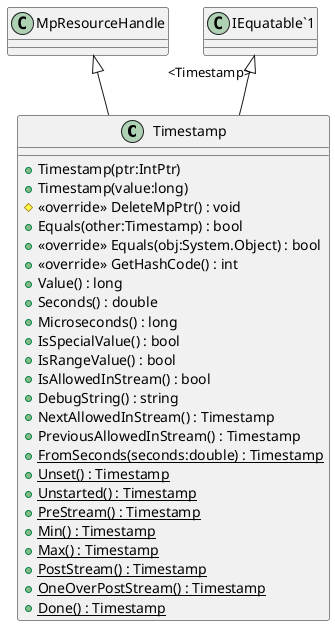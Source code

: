 @startuml
class Timestamp {
    + Timestamp(ptr:IntPtr)
    + Timestamp(value:long)
    # <<override>> DeleteMpPtr() : void
    + Equals(other:Timestamp) : bool
    + <<override>> Equals(obj:System.Object) : bool
    + <<override>> GetHashCode() : int
    + Value() : long
    + Seconds() : double
    + Microseconds() : long
    + IsSpecialValue() : bool
    + IsRangeValue() : bool
    + IsAllowedInStream() : bool
    + DebugString() : string
    + NextAllowedInStream() : Timestamp
    + PreviousAllowedInStream() : Timestamp
    + {static} FromSeconds(seconds:double) : Timestamp
    + {static} Unset() : Timestamp
    + {static} Unstarted() : Timestamp
    + {static} PreStream() : Timestamp
    + {static} Min() : Timestamp
    + {static} Max() : Timestamp
    + {static} PostStream() : Timestamp
    + {static} OneOverPostStream() : Timestamp
    + {static} Done() : Timestamp
}
MpResourceHandle <|-- Timestamp
"IEquatable`1" "<Timestamp>" <|-- Timestamp
@enduml
